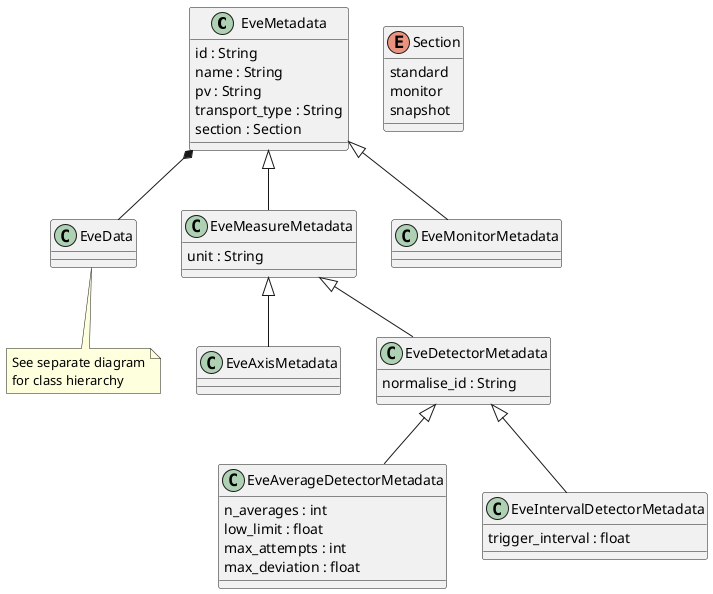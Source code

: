 @startuml

class EveMetadata {
    id : String
    name : String
    pv : String
    transport_type : String
    section : Section
}

class EveData {
}
note bottom: See separate diagram\nfor class hierarchy

enum Section {
    standard
    monitor
    snapshot
}

class EveMeasureMetadata {
    unit : String
}

class EveMonitorMetadata{
}

class EveAxisMetadata {
}

class EveDetectorMetadata {
    normalise_id : String
}

class EveAverageDetectorMetadata {
    n_averages : int
    low_limit : float
    max_attempts : int
    max_deviation : float
}

class EveIntervalDetectorMetadata {
    trigger_interval : float
}

EveMetadata *-- EveData
EveMetadata <|-- EveMeasureMetadata
EveMetadata <|-- EveMonitorMetadata
EveMeasureMetadata <|-- EveDetectorMetadata
EveMeasureMetadata <|-- EveAxisMetadata
EveDetectorMetadata <|-- EveAverageDetectorMetadata
EveDetectorMetadata <|-- EveIntervalDetectorMetadata


@enduml
